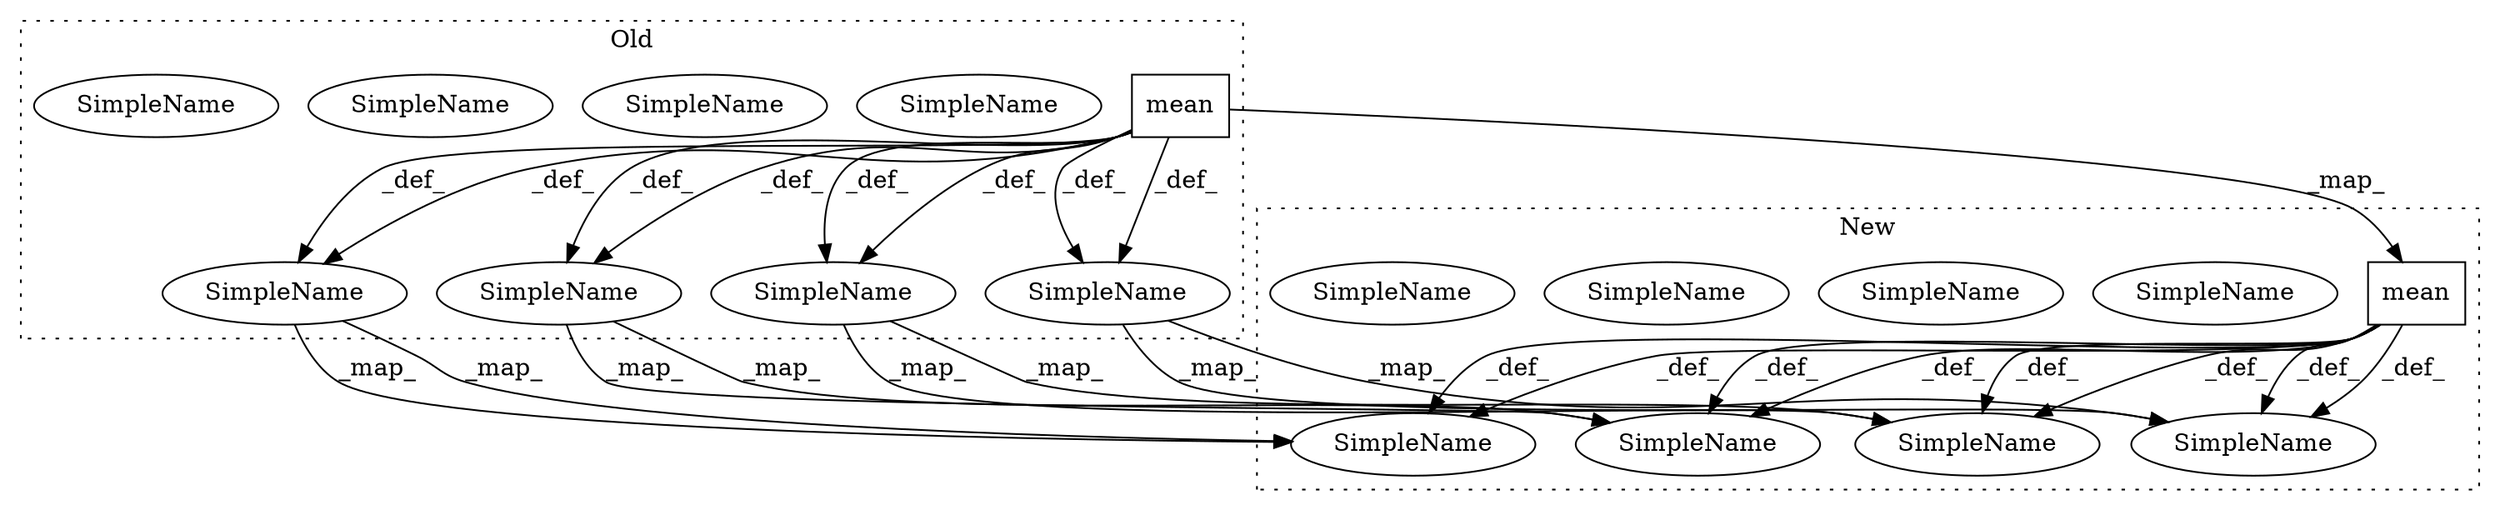 digraph G {
subgraph cluster0 {
1 [label="mean" a="32" s="1823,1854" l="5,1" shape="box"];
3 [label="SimpleName" a="42" s="2674" l="4" shape="ellipse"];
6 [label="SimpleName" a="42" s="2674" l="4" shape="ellipse"];
7 [label="SimpleName" a="42" s="2478" l="4" shape="ellipse"];
10 [label="SimpleName" a="42" s="2478" l="4" shape="ellipse"];
11 [label="SimpleName" a="42" s="1920" l="7" shape="ellipse"];
14 [label="SimpleName" a="42" s="1920" l="7" shape="ellipse"];
15 [label="SimpleName" a="42" s="2614" l="7" shape="ellipse"];
18 [label="SimpleName" a="42" s="2614" l="7" shape="ellipse"];
label = "Old";
style="dotted";
}
subgraph cluster1 {
2 [label="mean" a="32" s="1820,1851" l="5,1" shape="box"];
4 [label="SimpleName" a="42" s="2700" l="4" shape="ellipse"];
5 [label="SimpleName" a="42" s="2700" l="4" shape="ellipse"];
8 [label="SimpleName" a="42" s="2504" l="4" shape="ellipse"];
9 [label="SimpleName" a="42" s="2504" l="4" shape="ellipse"];
12 [label="SimpleName" a="42" s="1914" l="7" shape="ellipse"];
13 [label="SimpleName" a="42" s="1914" l="7" shape="ellipse"];
16 [label="SimpleName" a="42" s="2640" l="7" shape="ellipse"];
17 [label="SimpleName" a="42" s="2640" l="7" shape="ellipse"];
label = "New";
style="dotted";
}
1 -> 6 [label="_def_"];
1 -> 14 [label="_def_"];
1 -> 18 [label="_def_"];
1 -> 14 [label="_def_"];
1 -> 6 [label="_def_"];
1 -> 10 [label="_def_"];
1 -> 10 [label="_def_"];
1 -> 18 [label="_def_"];
1 -> 2 [label="_map_"];
2 -> 5 [label="_def_"];
2 -> 13 [label="_def_"];
2 -> 9 [label="_def_"];
2 -> 5 [label="_def_"];
2 -> 13 [label="_def_"];
2 -> 17 [label="_def_"];
2 -> 9 [label="_def_"];
2 -> 17 [label="_def_"];
6 -> 5 [label="_map_"];
6 -> 5 [label="_map_"];
10 -> 9 [label="_map_"];
10 -> 9 [label="_map_"];
14 -> 13 [label="_map_"];
14 -> 13 [label="_map_"];
18 -> 17 [label="_map_"];
18 -> 17 [label="_map_"];
}